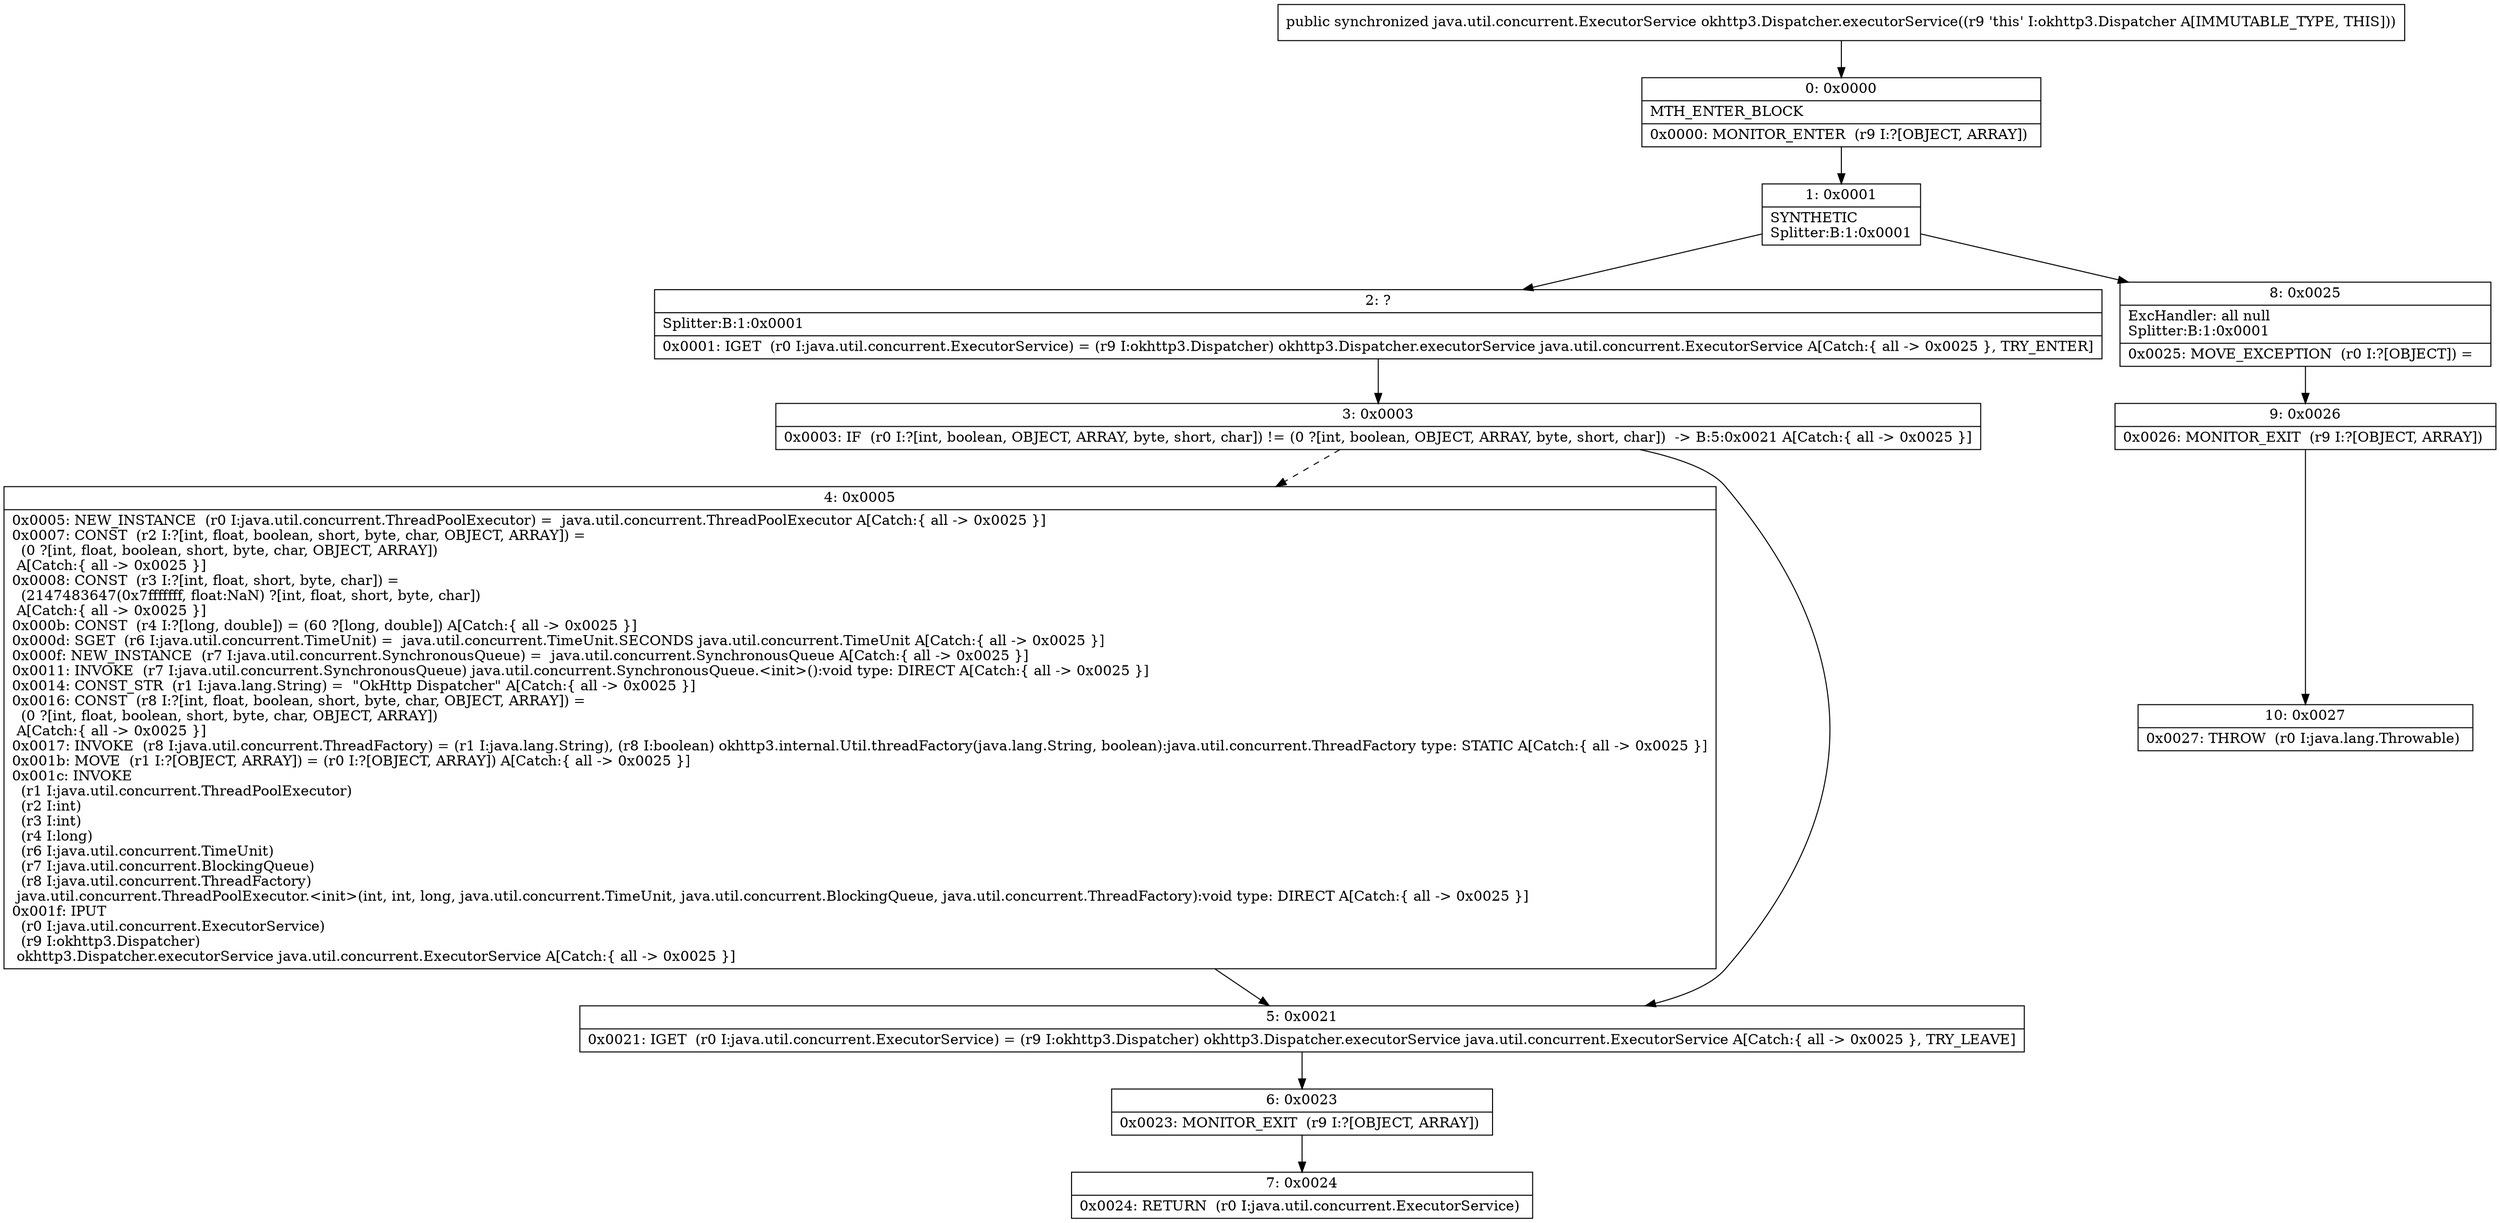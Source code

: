 digraph "CFG forokhttp3.Dispatcher.executorService()Ljava\/util\/concurrent\/ExecutorService;" {
Node_0 [shape=record,label="{0\:\ 0x0000|MTH_ENTER_BLOCK\l|0x0000: MONITOR_ENTER  (r9 I:?[OBJECT, ARRAY]) \l}"];
Node_1 [shape=record,label="{1\:\ 0x0001|SYNTHETIC\lSplitter:B:1:0x0001\l}"];
Node_2 [shape=record,label="{2\:\ ?|Splitter:B:1:0x0001\l|0x0001: IGET  (r0 I:java.util.concurrent.ExecutorService) = (r9 I:okhttp3.Dispatcher) okhttp3.Dispatcher.executorService java.util.concurrent.ExecutorService A[Catch:\{ all \-\> 0x0025 \}, TRY_ENTER]\l}"];
Node_3 [shape=record,label="{3\:\ 0x0003|0x0003: IF  (r0 I:?[int, boolean, OBJECT, ARRAY, byte, short, char]) != (0 ?[int, boolean, OBJECT, ARRAY, byte, short, char])  \-\> B:5:0x0021 A[Catch:\{ all \-\> 0x0025 \}]\l}"];
Node_4 [shape=record,label="{4\:\ 0x0005|0x0005: NEW_INSTANCE  (r0 I:java.util.concurrent.ThreadPoolExecutor) =  java.util.concurrent.ThreadPoolExecutor A[Catch:\{ all \-\> 0x0025 \}]\l0x0007: CONST  (r2 I:?[int, float, boolean, short, byte, char, OBJECT, ARRAY]) = \l  (0 ?[int, float, boolean, short, byte, char, OBJECT, ARRAY])\l A[Catch:\{ all \-\> 0x0025 \}]\l0x0008: CONST  (r3 I:?[int, float, short, byte, char]) = \l  (2147483647(0x7fffffff, float:NaN) ?[int, float, short, byte, char])\l A[Catch:\{ all \-\> 0x0025 \}]\l0x000b: CONST  (r4 I:?[long, double]) = (60 ?[long, double]) A[Catch:\{ all \-\> 0x0025 \}]\l0x000d: SGET  (r6 I:java.util.concurrent.TimeUnit) =  java.util.concurrent.TimeUnit.SECONDS java.util.concurrent.TimeUnit A[Catch:\{ all \-\> 0x0025 \}]\l0x000f: NEW_INSTANCE  (r7 I:java.util.concurrent.SynchronousQueue) =  java.util.concurrent.SynchronousQueue A[Catch:\{ all \-\> 0x0025 \}]\l0x0011: INVOKE  (r7 I:java.util.concurrent.SynchronousQueue) java.util.concurrent.SynchronousQueue.\<init\>():void type: DIRECT A[Catch:\{ all \-\> 0x0025 \}]\l0x0014: CONST_STR  (r1 I:java.lang.String) =  \"OkHttp Dispatcher\" A[Catch:\{ all \-\> 0x0025 \}]\l0x0016: CONST  (r8 I:?[int, float, boolean, short, byte, char, OBJECT, ARRAY]) = \l  (0 ?[int, float, boolean, short, byte, char, OBJECT, ARRAY])\l A[Catch:\{ all \-\> 0x0025 \}]\l0x0017: INVOKE  (r8 I:java.util.concurrent.ThreadFactory) = (r1 I:java.lang.String), (r8 I:boolean) okhttp3.internal.Util.threadFactory(java.lang.String, boolean):java.util.concurrent.ThreadFactory type: STATIC A[Catch:\{ all \-\> 0x0025 \}]\l0x001b: MOVE  (r1 I:?[OBJECT, ARRAY]) = (r0 I:?[OBJECT, ARRAY]) A[Catch:\{ all \-\> 0x0025 \}]\l0x001c: INVOKE  \l  (r1 I:java.util.concurrent.ThreadPoolExecutor)\l  (r2 I:int)\l  (r3 I:int)\l  (r4 I:long)\l  (r6 I:java.util.concurrent.TimeUnit)\l  (r7 I:java.util.concurrent.BlockingQueue)\l  (r8 I:java.util.concurrent.ThreadFactory)\l java.util.concurrent.ThreadPoolExecutor.\<init\>(int, int, long, java.util.concurrent.TimeUnit, java.util.concurrent.BlockingQueue, java.util.concurrent.ThreadFactory):void type: DIRECT A[Catch:\{ all \-\> 0x0025 \}]\l0x001f: IPUT  \l  (r0 I:java.util.concurrent.ExecutorService)\l  (r9 I:okhttp3.Dispatcher)\l okhttp3.Dispatcher.executorService java.util.concurrent.ExecutorService A[Catch:\{ all \-\> 0x0025 \}]\l}"];
Node_5 [shape=record,label="{5\:\ 0x0021|0x0021: IGET  (r0 I:java.util.concurrent.ExecutorService) = (r9 I:okhttp3.Dispatcher) okhttp3.Dispatcher.executorService java.util.concurrent.ExecutorService A[Catch:\{ all \-\> 0x0025 \}, TRY_LEAVE]\l}"];
Node_6 [shape=record,label="{6\:\ 0x0023|0x0023: MONITOR_EXIT  (r9 I:?[OBJECT, ARRAY]) \l}"];
Node_7 [shape=record,label="{7\:\ 0x0024|0x0024: RETURN  (r0 I:java.util.concurrent.ExecutorService) \l}"];
Node_8 [shape=record,label="{8\:\ 0x0025|ExcHandler: all null\lSplitter:B:1:0x0001\l|0x0025: MOVE_EXCEPTION  (r0 I:?[OBJECT]) =  \l}"];
Node_9 [shape=record,label="{9\:\ 0x0026|0x0026: MONITOR_EXIT  (r9 I:?[OBJECT, ARRAY]) \l}"];
Node_10 [shape=record,label="{10\:\ 0x0027|0x0027: THROW  (r0 I:java.lang.Throwable) \l}"];
MethodNode[shape=record,label="{public synchronized java.util.concurrent.ExecutorService okhttp3.Dispatcher.executorService((r9 'this' I:okhttp3.Dispatcher A[IMMUTABLE_TYPE, THIS])) }"];
MethodNode -> Node_0;
Node_0 -> Node_1;
Node_1 -> Node_2;
Node_1 -> Node_8;
Node_2 -> Node_3;
Node_3 -> Node_4[style=dashed];
Node_3 -> Node_5;
Node_4 -> Node_5;
Node_5 -> Node_6;
Node_6 -> Node_7;
Node_8 -> Node_9;
Node_9 -> Node_10;
}

